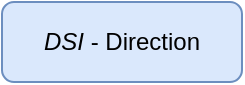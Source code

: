 <mxfile version="24.6.4" type="github">
  <diagram name="Page-1" id="Vvxi3eaOHNYTfqwF8qMl">
    <mxGraphModel dx="1196" dy="621" grid="1" gridSize="10" guides="1" tooltips="1" connect="1" arrows="1" fold="1" page="1" pageScale="1" pageWidth="827" pageHeight="1169" math="0" shadow="0">
      <root>
        <mxCell id="0" />
        <mxCell id="1" parent="0" />
        <mxCell id="QqvgjilXs0riYiPpLU37-2" value="&lt;i&gt;DSI&lt;/i&gt; - Direction" style="rounded=1;whiteSpace=wrap;html=1;fillColor=#dae8fc;strokeColor=#6c8ebf;" vertex="1" parent="1">
          <mxGeometry x="75" y="40" width="120" height="40" as="geometry" />
        </mxCell>
      </root>
    </mxGraphModel>
  </diagram>
</mxfile>
